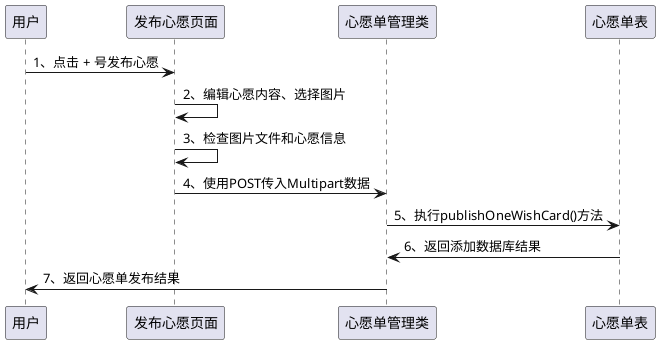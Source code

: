 @startuml

用户->发布心愿页面:1、点击 + 号发布心愿
发布心愿页面->发布心愿页面:2、编辑心愿内容、选择图片
发布心愿页面->发布心愿页面:3、检查图片文件和心愿信息
发布心愿页面->心愿单管理类:4、使用POST传入Multipart数据
心愿单管理类->心愿单表:5、执行publishOneWishCard()方法
心愿单表->心愿单管理类:6、返回添加数据库结果
心愿单管理类->用户:7、返回心愿单发布结果

@enduml
